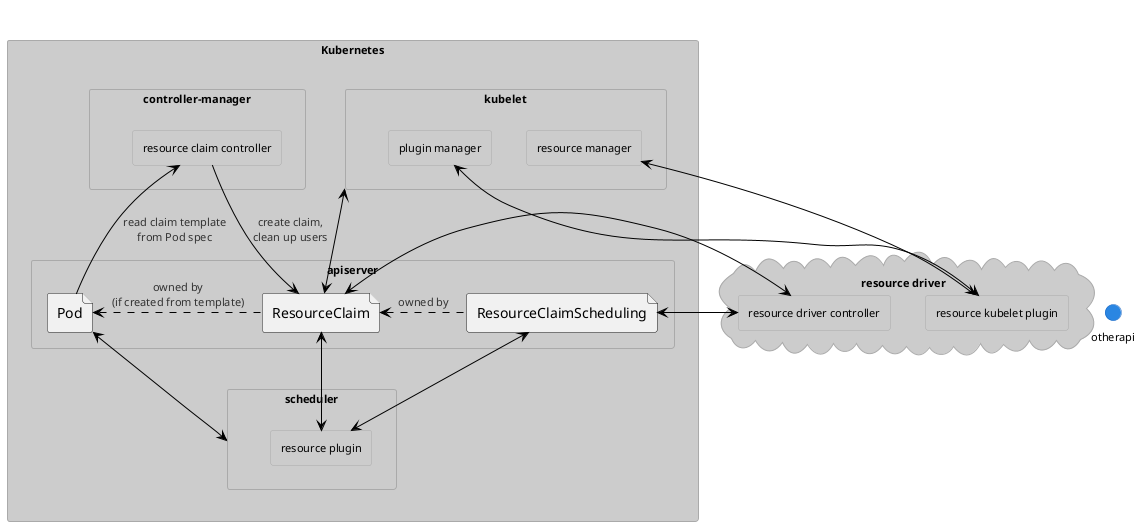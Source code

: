 @startuml
!theme reddress-lightblue
skinparam componentStyle rectangle

cloud "resource driver" {
  component "resource driver controller" as drivercontroller
  component "resource kubelet plugin" as driverplugin
}

component Kubernetes {
  component apiserver {
      file Pod
      file ResourceClaim
      file ResourceClaimScheduling
  }
  component scheduler {
    component "resource plugin" as k8sresourceplugin
  }
  component "controller-manager" as controllermanager {
    component "resource claim controller" as k8sresourceclaimcontroller
  }
  component kubelet {
    component "plugin manager" as pluginmanager
    component "resource manager" as resourcemanager
  }
}

controllermanager -[hidden]> kubelet
drivercontroller -[hidden]> driverplugin
Pod -[hidden]> otherapi
otherapi -[hidden]> ResourceClaim

Pod <. ResourceClaim: owned by\n(if created from template)
ResourceClaim <. ResourceClaimScheduling: owned by


Pod -u-> k8sresourceclaimcontroller: read claim template\nfrom Pod spec
ResourceClaim <-u- k8sresourceclaimcontroller: create claim,\nclean up users
ResourceClaim <-u-> kubelet
k8sresourceplugin <-u-> ResourceClaimScheduling

Pod <--> scheduler
ResourceClaim <--> k8sresourceplugin

ResourceClaim <-> drivercontroller
pluginmanager <-> driverplugin
resourcemanager <-> driverplugin
ResourceClaimScheduling <-> drivercontroller
@enduml
